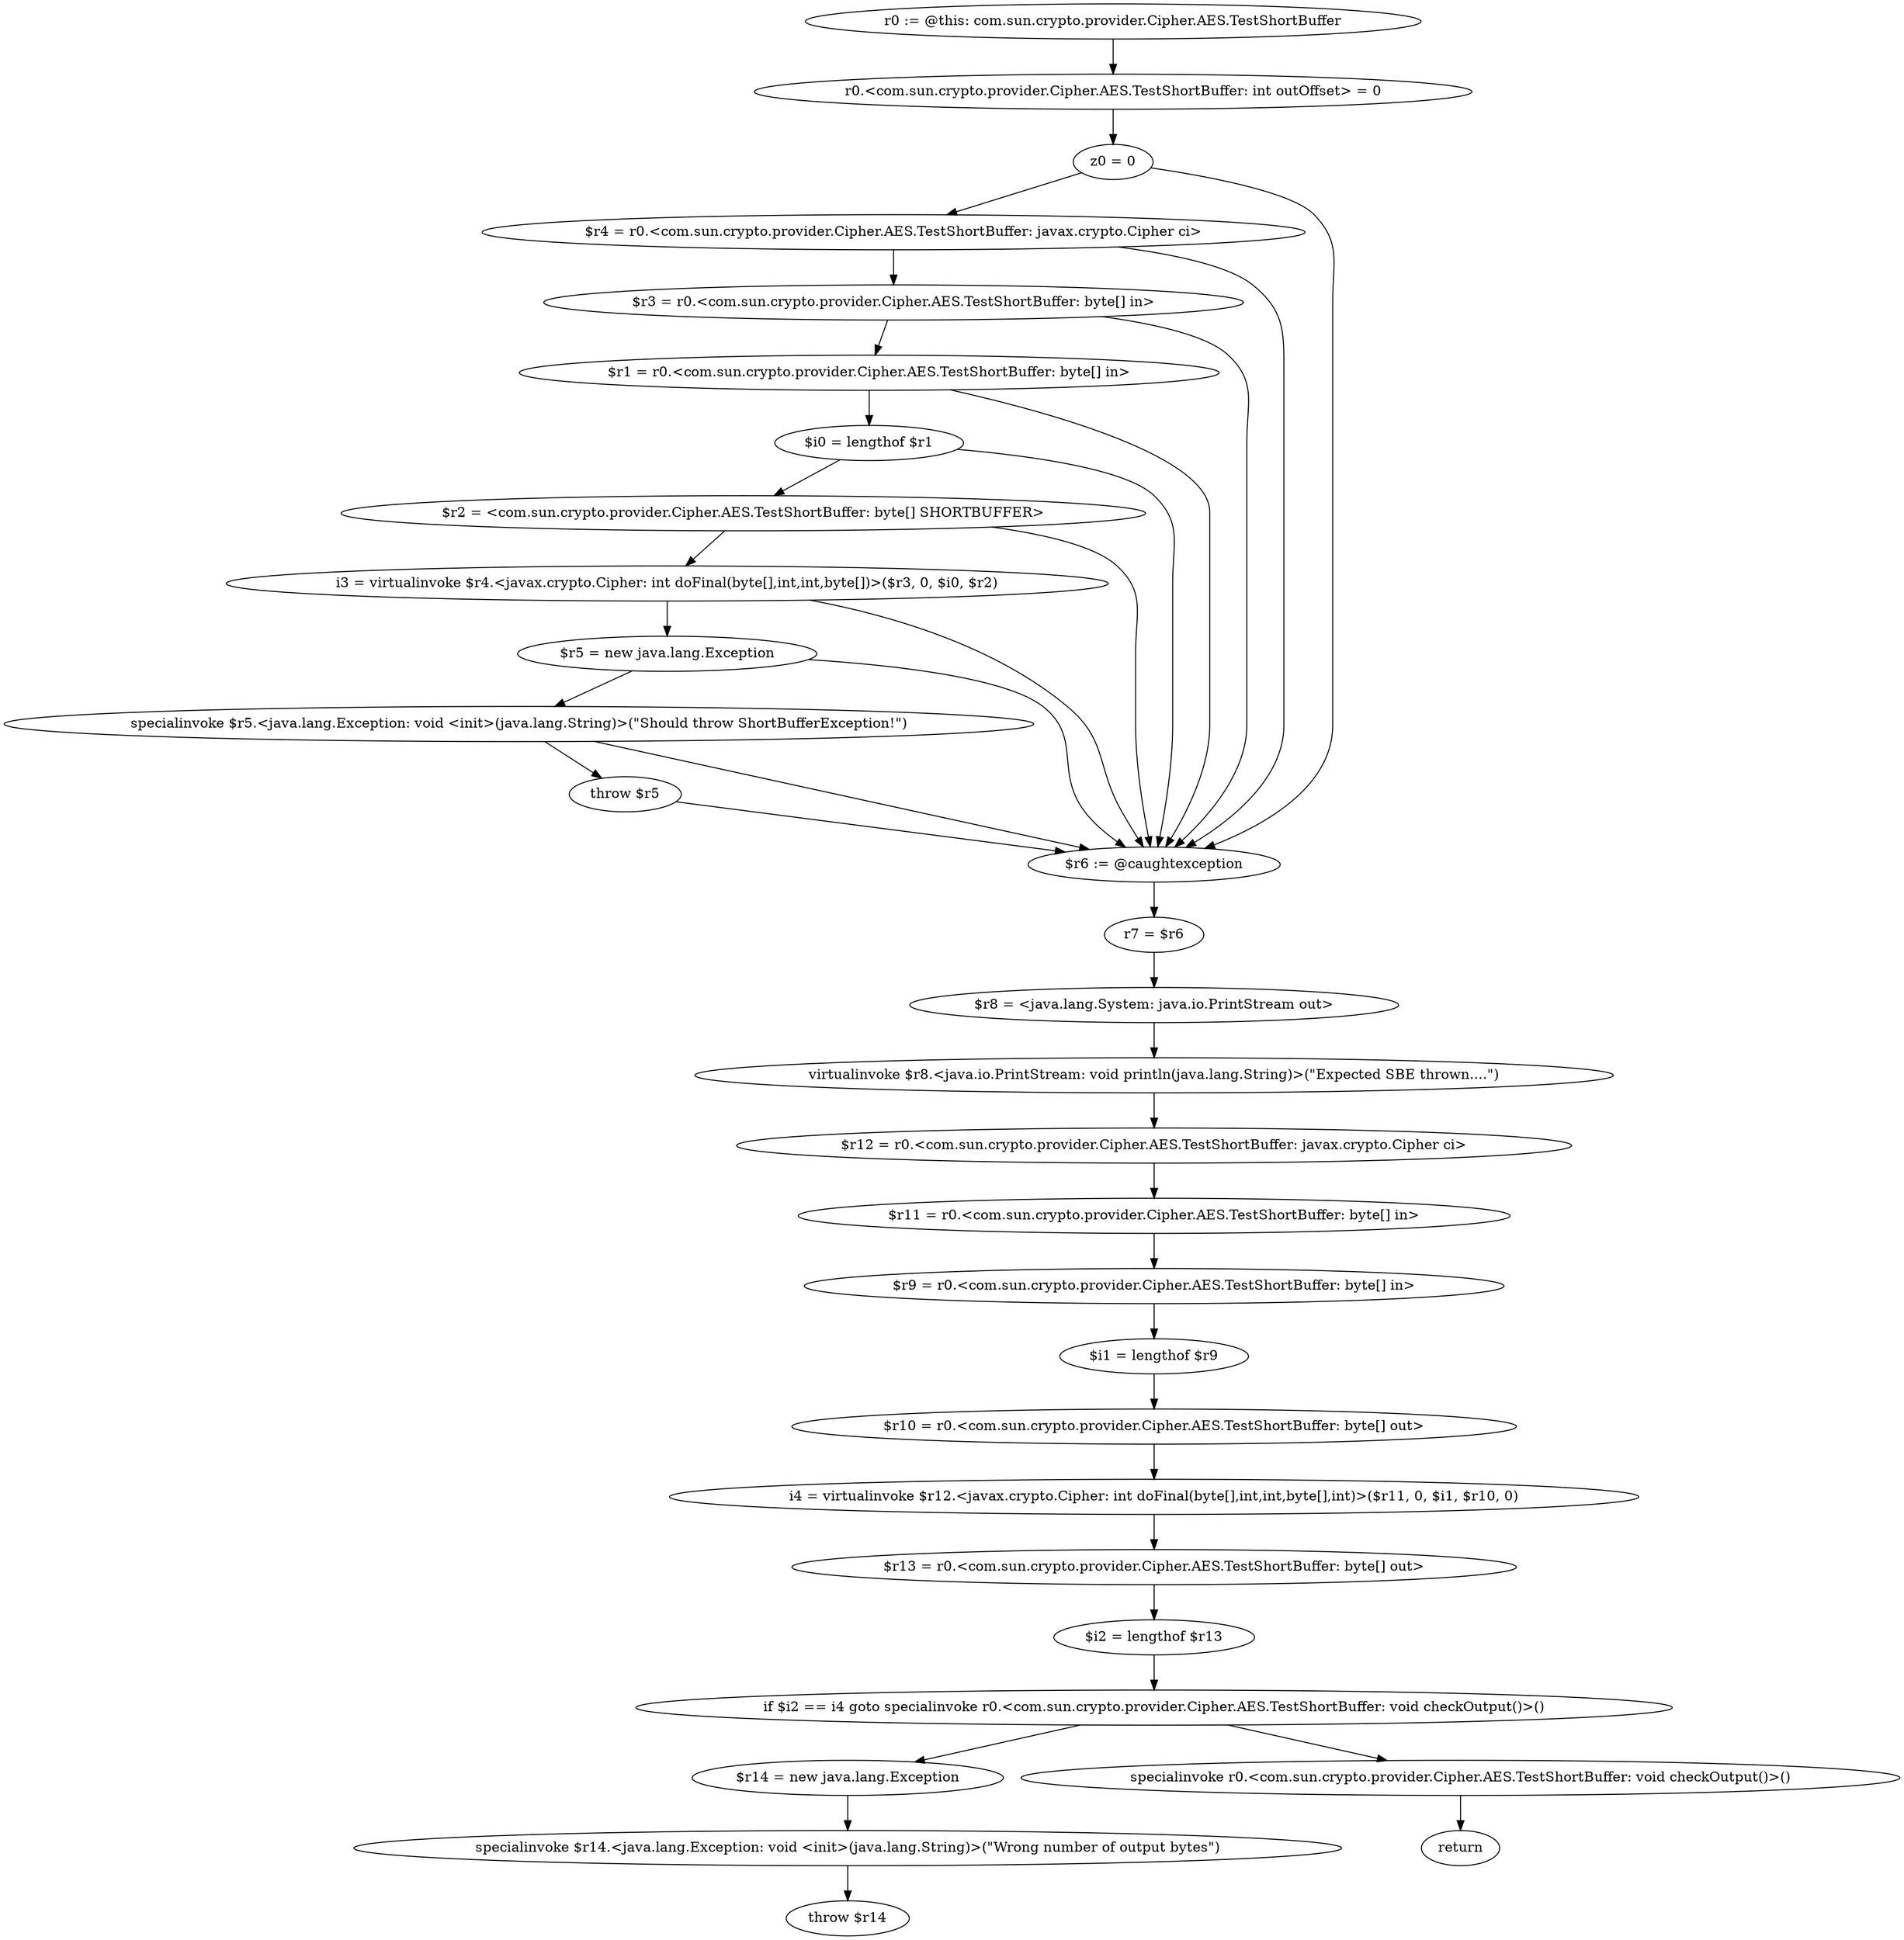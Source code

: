 digraph "unitGraph" {
    "r0 := @this: com.sun.crypto.provider.Cipher.AES.TestShortBuffer"
    "r0.<com.sun.crypto.provider.Cipher.AES.TestShortBuffer: int outOffset> = 0"
    "z0 = 0"
    "$r4 = r0.<com.sun.crypto.provider.Cipher.AES.TestShortBuffer: javax.crypto.Cipher ci>"
    "$r3 = r0.<com.sun.crypto.provider.Cipher.AES.TestShortBuffer: byte[] in>"
    "$r1 = r0.<com.sun.crypto.provider.Cipher.AES.TestShortBuffer: byte[] in>"
    "$i0 = lengthof $r1"
    "$r2 = <com.sun.crypto.provider.Cipher.AES.TestShortBuffer: byte[] SHORTBUFFER>"
    "i3 = virtualinvoke $r4.<javax.crypto.Cipher: int doFinal(byte[],int,int,byte[])>($r3, 0, $i0, $r2)"
    "$r5 = new java.lang.Exception"
    "specialinvoke $r5.<java.lang.Exception: void <init>(java.lang.String)>(\"Should throw ShortBufferException!\")"
    "throw $r5"
    "$r6 := @caughtexception"
    "r7 = $r6"
    "$r8 = <java.lang.System: java.io.PrintStream out>"
    "virtualinvoke $r8.<java.io.PrintStream: void println(java.lang.String)>(\"Expected SBE thrown....\")"
    "$r12 = r0.<com.sun.crypto.provider.Cipher.AES.TestShortBuffer: javax.crypto.Cipher ci>"
    "$r11 = r0.<com.sun.crypto.provider.Cipher.AES.TestShortBuffer: byte[] in>"
    "$r9 = r0.<com.sun.crypto.provider.Cipher.AES.TestShortBuffer: byte[] in>"
    "$i1 = lengthof $r9"
    "$r10 = r0.<com.sun.crypto.provider.Cipher.AES.TestShortBuffer: byte[] out>"
    "i4 = virtualinvoke $r12.<javax.crypto.Cipher: int doFinal(byte[],int,int,byte[],int)>($r11, 0, $i1, $r10, 0)"
    "$r13 = r0.<com.sun.crypto.provider.Cipher.AES.TestShortBuffer: byte[] out>"
    "$i2 = lengthof $r13"
    "if $i2 == i4 goto specialinvoke r0.<com.sun.crypto.provider.Cipher.AES.TestShortBuffer: void checkOutput()>()"
    "$r14 = new java.lang.Exception"
    "specialinvoke $r14.<java.lang.Exception: void <init>(java.lang.String)>(\"Wrong number of output bytes\")"
    "throw $r14"
    "specialinvoke r0.<com.sun.crypto.provider.Cipher.AES.TestShortBuffer: void checkOutput()>()"
    "return"
    "r0 := @this: com.sun.crypto.provider.Cipher.AES.TestShortBuffer"->"r0.<com.sun.crypto.provider.Cipher.AES.TestShortBuffer: int outOffset> = 0";
    "r0.<com.sun.crypto.provider.Cipher.AES.TestShortBuffer: int outOffset> = 0"->"z0 = 0";
    "z0 = 0"->"$r4 = r0.<com.sun.crypto.provider.Cipher.AES.TestShortBuffer: javax.crypto.Cipher ci>";
    "z0 = 0"->"$r6 := @caughtexception";
    "$r4 = r0.<com.sun.crypto.provider.Cipher.AES.TestShortBuffer: javax.crypto.Cipher ci>"->"$r3 = r0.<com.sun.crypto.provider.Cipher.AES.TestShortBuffer: byte[] in>";
    "$r4 = r0.<com.sun.crypto.provider.Cipher.AES.TestShortBuffer: javax.crypto.Cipher ci>"->"$r6 := @caughtexception";
    "$r3 = r0.<com.sun.crypto.provider.Cipher.AES.TestShortBuffer: byte[] in>"->"$r1 = r0.<com.sun.crypto.provider.Cipher.AES.TestShortBuffer: byte[] in>";
    "$r3 = r0.<com.sun.crypto.provider.Cipher.AES.TestShortBuffer: byte[] in>"->"$r6 := @caughtexception";
    "$r1 = r0.<com.sun.crypto.provider.Cipher.AES.TestShortBuffer: byte[] in>"->"$i0 = lengthof $r1";
    "$r1 = r0.<com.sun.crypto.provider.Cipher.AES.TestShortBuffer: byte[] in>"->"$r6 := @caughtexception";
    "$i0 = lengthof $r1"->"$r2 = <com.sun.crypto.provider.Cipher.AES.TestShortBuffer: byte[] SHORTBUFFER>";
    "$i0 = lengthof $r1"->"$r6 := @caughtexception";
    "$r2 = <com.sun.crypto.provider.Cipher.AES.TestShortBuffer: byte[] SHORTBUFFER>"->"i3 = virtualinvoke $r4.<javax.crypto.Cipher: int doFinal(byte[],int,int,byte[])>($r3, 0, $i0, $r2)";
    "$r2 = <com.sun.crypto.provider.Cipher.AES.TestShortBuffer: byte[] SHORTBUFFER>"->"$r6 := @caughtexception";
    "i3 = virtualinvoke $r4.<javax.crypto.Cipher: int doFinal(byte[],int,int,byte[])>($r3, 0, $i0, $r2)"->"$r5 = new java.lang.Exception";
    "i3 = virtualinvoke $r4.<javax.crypto.Cipher: int doFinal(byte[],int,int,byte[])>($r3, 0, $i0, $r2)"->"$r6 := @caughtexception";
    "$r5 = new java.lang.Exception"->"specialinvoke $r5.<java.lang.Exception: void <init>(java.lang.String)>(\"Should throw ShortBufferException!\")";
    "$r5 = new java.lang.Exception"->"$r6 := @caughtexception";
    "specialinvoke $r5.<java.lang.Exception: void <init>(java.lang.String)>(\"Should throw ShortBufferException!\")"->"throw $r5";
    "specialinvoke $r5.<java.lang.Exception: void <init>(java.lang.String)>(\"Should throw ShortBufferException!\")"->"$r6 := @caughtexception";
    "throw $r5"->"$r6 := @caughtexception";
    "$r6 := @caughtexception"->"r7 = $r6";
    "r7 = $r6"->"$r8 = <java.lang.System: java.io.PrintStream out>";
    "$r8 = <java.lang.System: java.io.PrintStream out>"->"virtualinvoke $r8.<java.io.PrintStream: void println(java.lang.String)>(\"Expected SBE thrown....\")";
    "virtualinvoke $r8.<java.io.PrintStream: void println(java.lang.String)>(\"Expected SBE thrown....\")"->"$r12 = r0.<com.sun.crypto.provider.Cipher.AES.TestShortBuffer: javax.crypto.Cipher ci>";
    "$r12 = r0.<com.sun.crypto.provider.Cipher.AES.TestShortBuffer: javax.crypto.Cipher ci>"->"$r11 = r0.<com.sun.crypto.provider.Cipher.AES.TestShortBuffer: byte[] in>";
    "$r11 = r0.<com.sun.crypto.provider.Cipher.AES.TestShortBuffer: byte[] in>"->"$r9 = r0.<com.sun.crypto.provider.Cipher.AES.TestShortBuffer: byte[] in>";
    "$r9 = r0.<com.sun.crypto.provider.Cipher.AES.TestShortBuffer: byte[] in>"->"$i1 = lengthof $r9";
    "$i1 = lengthof $r9"->"$r10 = r0.<com.sun.crypto.provider.Cipher.AES.TestShortBuffer: byte[] out>";
    "$r10 = r0.<com.sun.crypto.provider.Cipher.AES.TestShortBuffer: byte[] out>"->"i4 = virtualinvoke $r12.<javax.crypto.Cipher: int doFinal(byte[],int,int,byte[],int)>($r11, 0, $i1, $r10, 0)";
    "i4 = virtualinvoke $r12.<javax.crypto.Cipher: int doFinal(byte[],int,int,byte[],int)>($r11, 0, $i1, $r10, 0)"->"$r13 = r0.<com.sun.crypto.provider.Cipher.AES.TestShortBuffer: byte[] out>";
    "$r13 = r0.<com.sun.crypto.provider.Cipher.AES.TestShortBuffer: byte[] out>"->"$i2 = lengthof $r13";
    "$i2 = lengthof $r13"->"if $i2 == i4 goto specialinvoke r0.<com.sun.crypto.provider.Cipher.AES.TestShortBuffer: void checkOutput()>()";
    "if $i2 == i4 goto specialinvoke r0.<com.sun.crypto.provider.Cipher.AES.TestShortBuffer: void checkOutput()>()"->"$r14 = new java.lang.Exception";
    "if $i2 == i4 goto specialinvoke r0.<com.sun.crypto.provider.Cipher.AES.TestShortBuffer: void checkOutput()>()"->"specialinvoke r0.<com.sun.crypto.provider.Cipher.AES.TestShortBuffer: void checkOutput()>()";
    "$r14 = new java.lang.Exception"->"specialinvoke $r14.<java.lang.Exception: void <init>(java.lang.String)>(\"Wrong number of output bytes\")";
    "specialinvoke $r14.<java.lang.Exception: void <init>(java.lang.String)>(\"Wrong number of output bytes\")"->"throw $r14";
    "specialinvoke r0.<com.sun.crypto.provider.Cipher.AES.TestShortBuffer: void checkOutput()>()"->"return";
}
